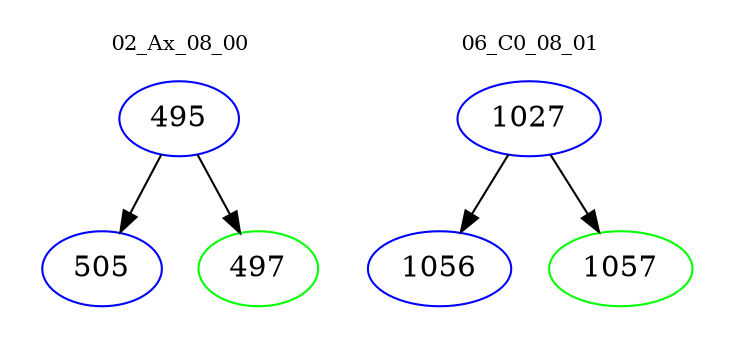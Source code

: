 digraph{
subgraph cluster_0 {
color = white
label = "02_Ax_08_00";
fontsize=10;
T0_495 [label="495", color="blue"]
T0_495 -> T0_505 [color="black"]
T0_505 [label="505", color="blue"]
T0_495 -> T0_497 [color="black"]
T0_497 [label="497", color="green"]
}
subgraph cluster_1 {
color = white
label = "06_C0_08_01";
fontsize=10;
T1_1027 [label="1027", color="blue"]
T1_1027 -> T1_1056 [color="black"]
T1_1056 [label="1056", color="blue"]
T1_1027 -> T1_1057 [color="black"]
T1_1057 [label="1057", color="green"]
}
}
